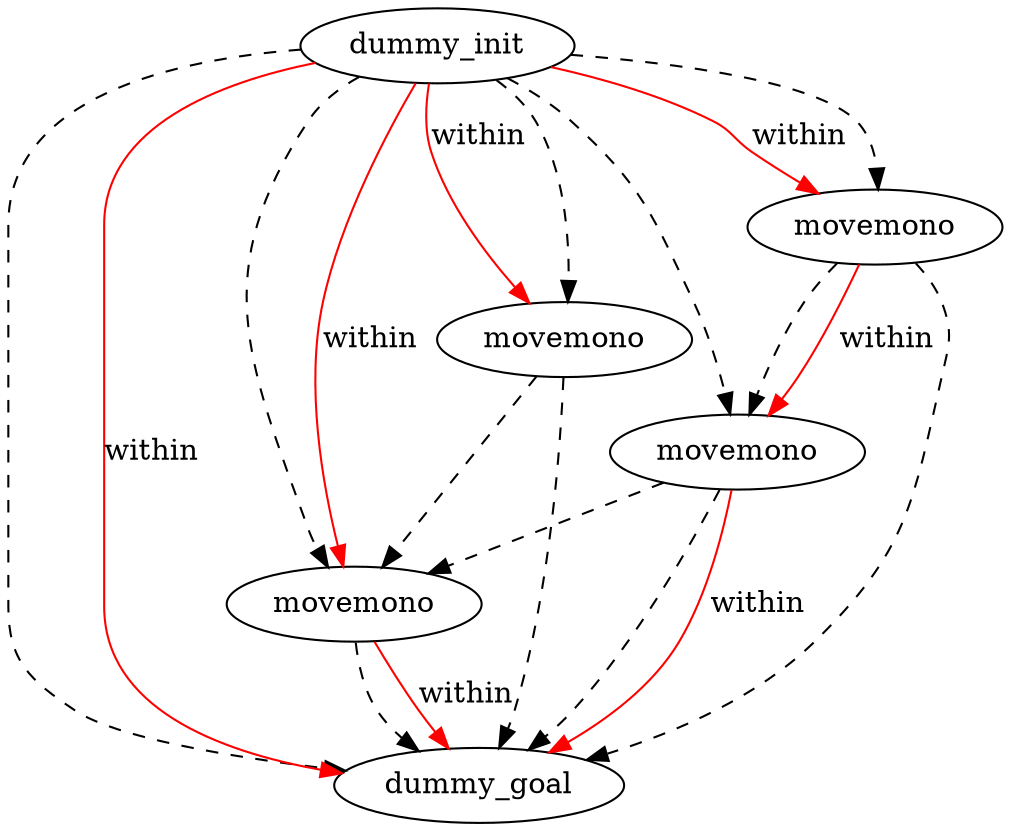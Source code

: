 digraph {
	"770c7798-37cc-863b-f2a0-345990604f62" [label=dummy_init]
	"5e6fea07-c453-6f1d-4199-2fdfb31022f0" [label=dummy_goal]
	"0de051a6-69ca-97d2-7644-14fd8ae769ed" [label=movemono]
	"3985fb62-17dc-8eff-6872-13f98d605936" [label=movemono]
	"dabac50d-ca3d-d859-c5ce-099c46b82659" [label=movemono]
	"a5135ea0-fa53-e34d-e6d5-901d8b621d41" [label=movemono]
	"a5135ea0-fa53-e34d-e6d5-901d8b621d41" -> "0de051a6-69ca-97d2-7644-14fd8ae769ed" [color=black style=dashed]
	"770c7798-37cc-863b-f2a0-345990604f62" -> "0de051a6-69ca-97d2-7644-14fd8ae769ed" [color=black style=dashed]
	"3985fb62-17dc-8eff-6872-13f98d605936" -> "0de051a6-69ca-97d2-7644-14fd8ae769ed" [color=black style=dashed]
	"0de051a6-69ca-97d2-7644-14fd8ae769ed" -> "5e6fea07-c453-6f1d-4199-2fdfb31022f0" [color=black style=dashed]
	"770c7798-37cc-863b-f2a0-345990604f62" -> "5e6fea07-c453-6f1d-4199-2fdfb31022f0" [color=black style=dashed]
	"3985fb62-17dc-8eff-6872-13f98d605936" -> "5e6fea07-c453-6f1d-4199-2fdfb31022f0" [color=black style=dashed]
	"dabac50d-ca3d-d859-c5ce-099c46b82659" -> "5e6fea07-c453-6f1d-4199-2fdfb31022f0" [color=black style=dashed]
	"a5135ea0-fa53-e34d-e6d5-901d8b621d41" -> "5e6fea07-c453-6f1d-4199-2fdfb31022f0" [color=black style=dashed]
	"770c7798-37cc-863b-f2a0-345990604f62" -> "a5135ea0-fa53-e34d-e6d5-901d8b621d41" [color=black style=dashed]
	"dabac50d-ca3d-d859-c5ce-099c46b82659" -> "3985fb62-17dc-8eff-6872-13f98d605936" [color=black style=dashed]
	"770c7798-37cc-863b-f2a0-345990604f62" -> "dabac50d-ca3d-d859-c5ce-099c46b82659" [color=black style=dashed]
	"770c7798-37cc-863b-f2a0-345990604f62" -> "3985fb62-17dc-8eff-6872-13f98d605936" [color=black style=dashed]
	"770c7798-37cc-863b-f2a0-345990604f62" -> "5e6fea07-c453-6f1d-4199-2fdfb31022f0" [label=within color=red]
	"3985fb62-17dc-8eff-6872-13f98d605936" -> "5e6fea07-c453-6f1d-4199-2fdfb31022f0" [label=within color=red]
	"770c7798-37cc-863b-f2a0-345990604f62" -> "0de051a6-69ca-97d2-7644-14fd8ae769ed" [label=within color=red]
	"dabac50d-ca3d-d859-c5ce-099c46b82659" -> "3985fb62-17dc-8eff-6872-13f98d605936" [label=within color=red]
	"770c7798-37cc-863b-f2a0-345990604f62" -> "dabac50d-ca3d-d859-c5ce-099c46b82659" [label=within color=red]
	"0de051a6-69ca-97d2-7644-14fd8ae769ed" -> "5e6fea07-c453-6f1d-4199-2fdfb31022f0" [label=within color=red]
	"770c7798-37cc-863b-f2a0-345990604f62" -> "a5135ea0-fa53-e34d-e6d5-901d8b621d41" [label=within color=red]
}
